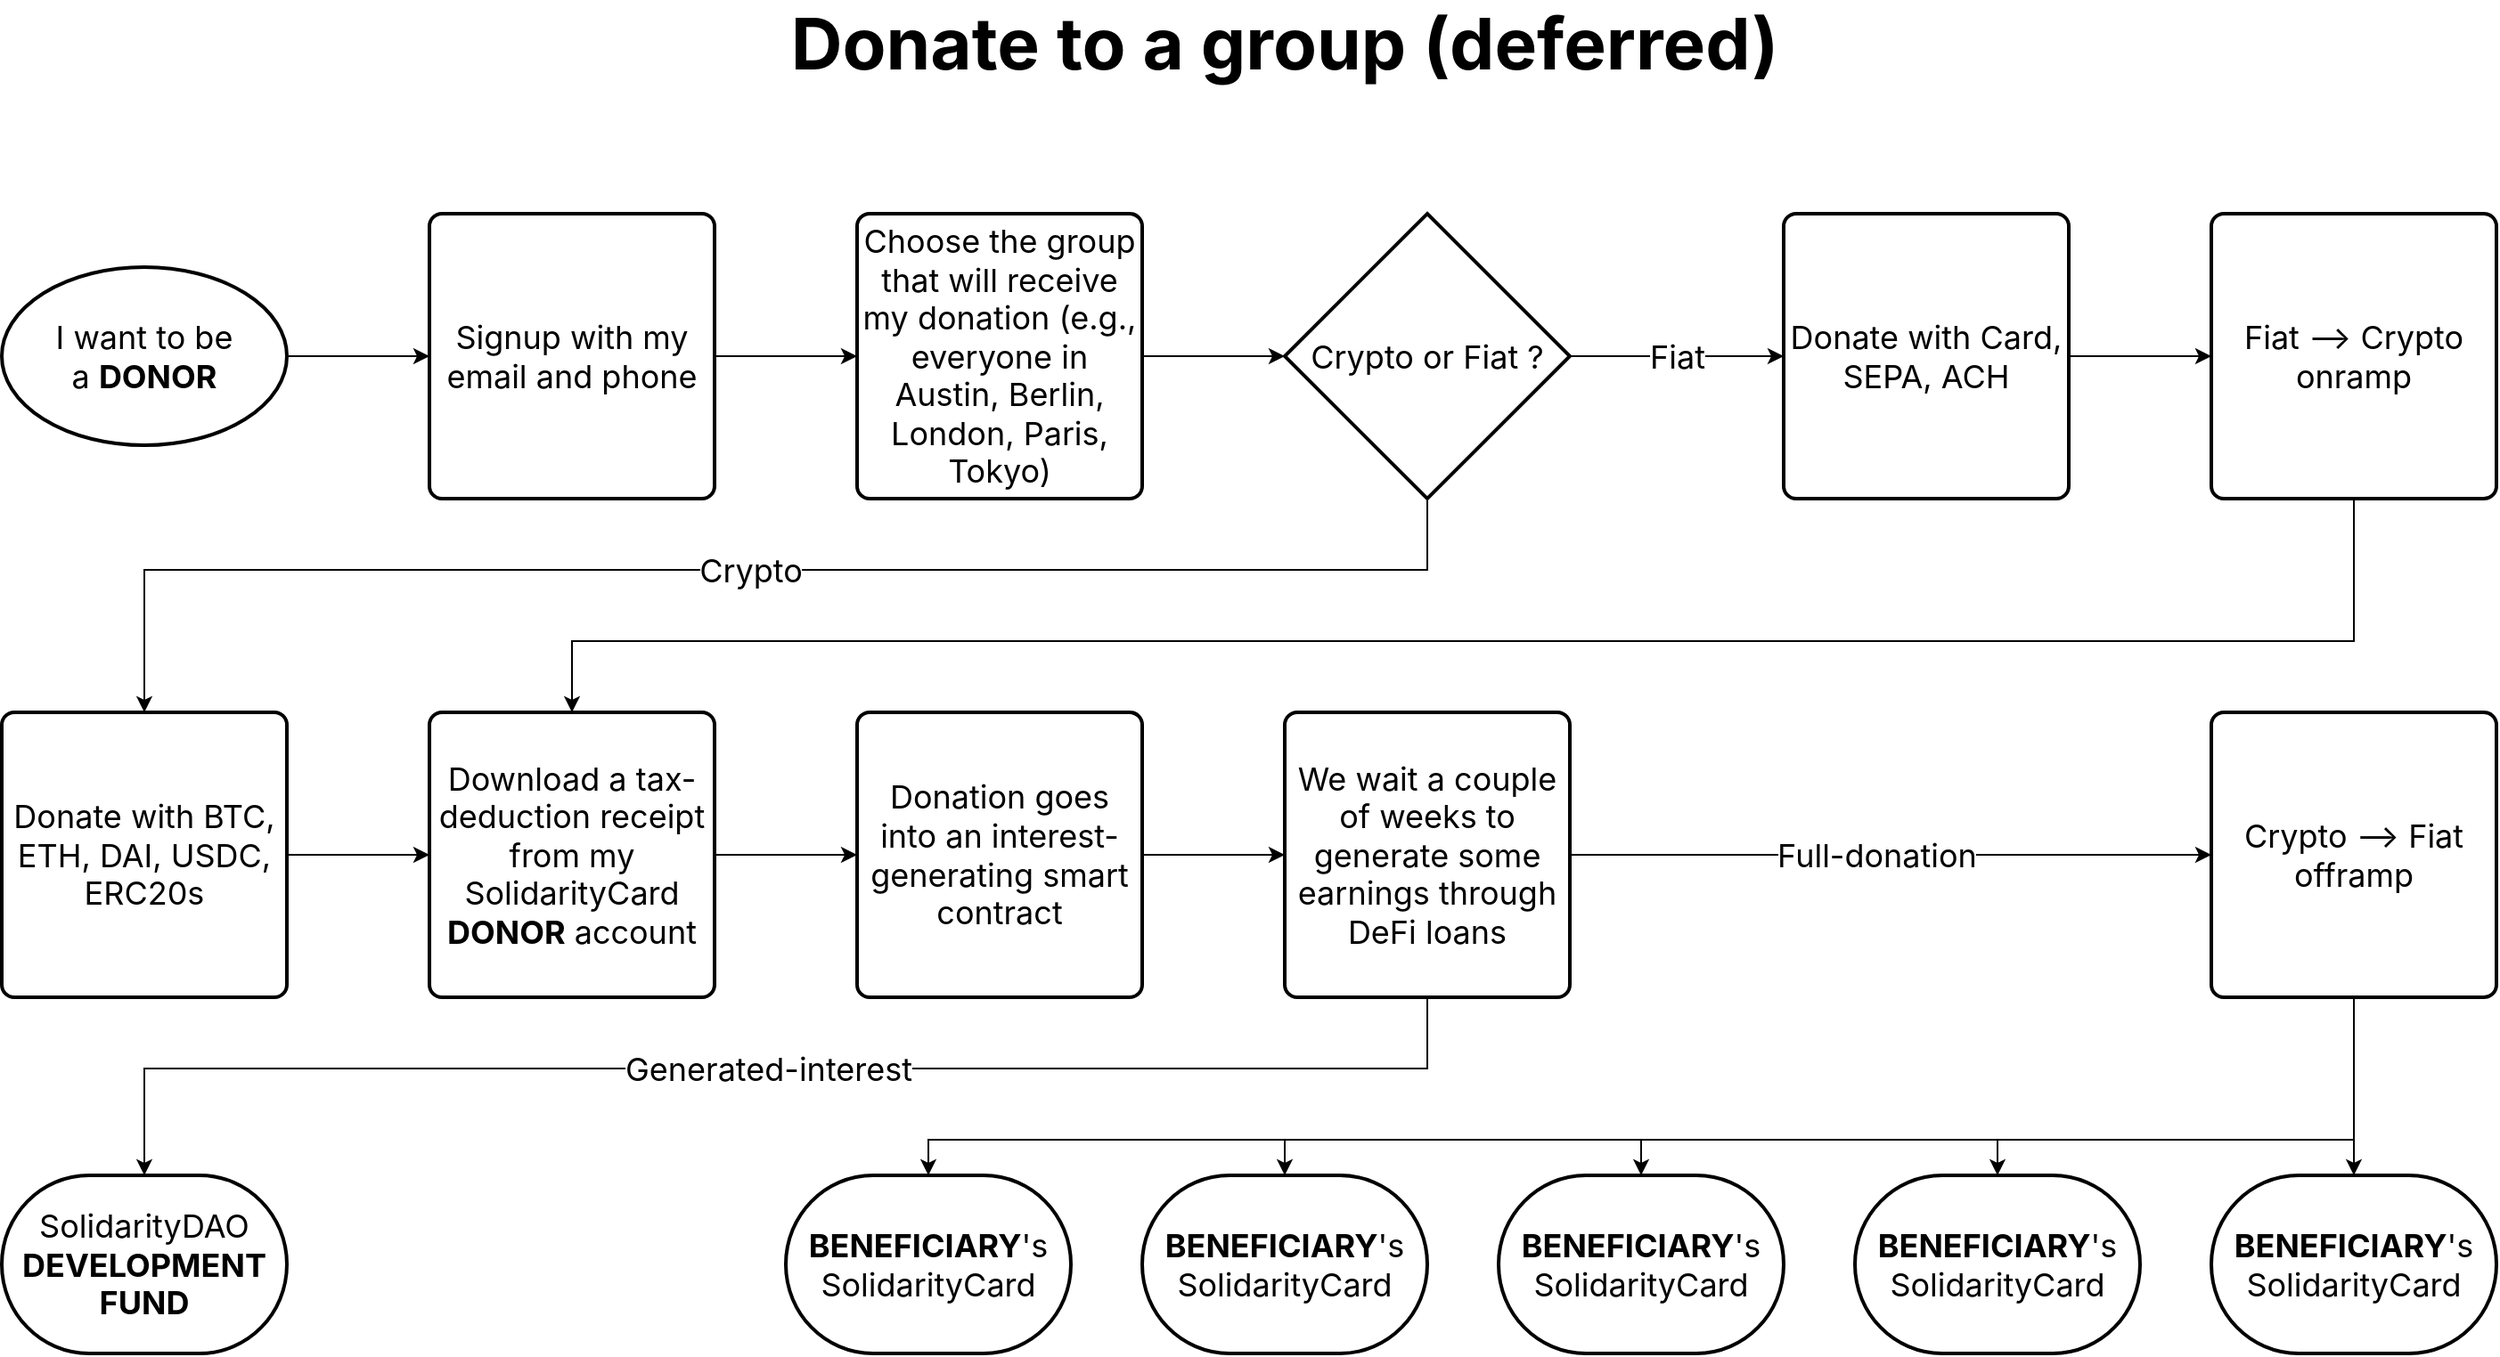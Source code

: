 <mxfile version="12.6.5" type="device"><diagram id="C5RBs43oDa-KdzZeNtuy" name="Page-1"><mxGraphModel dx="1720" dy="1142" grid="1" gridSize="10" guides="1" tooltips="1" connect="1" arrows="1" fold="1" page="1" pageScale="1" pageWidth="1600" pageHeight="900" math="0" shadow="0"><root><mxCell id="WIyWlLk6GJQsqaUBKTNV-0"/><mxCell id="WIyWlLk6GJQsqaUBKTNV-1" parent="WIyWlLk6GJQsqaUBKTNV-0"/><mxCell id="jl-ctW1CZzwCZrpfKcMk-42" style="edgeStyle=orthogonalEdgeStyle;rounded=0;orthogonalLoop=1;jettySize=auto;html=1;exitX=1;exitY=0.5;exitDx=0;exitDy=0;exitPerimeter=0;entryX=0;entryY=0.5;entryDx=0;entryDy=0;fontSize=18;fontFamily=SF Pro Text;" parent="WIyWlLk6GJQsqaUBKTNV-1" source="jl-ctW1CZzwCZrpfKcMk-0" target="jl-ctW1CZzwCZrpfKcMk-8" edge="1"><mxGeometry relative="1" as="geometry"/></mxCell><mxCell id="jl-ctW1CZzwCZrpfKcMk-0" value="&lt;font style=&quot;font-size: 18px&quot;&gt;I want to be a&amp;nbsp;&lt;b style=&quot;font-size: 18px&quot;&gt;DONOR&lt;/b&gt;&lt;/font&gt;" style="strokeWidth=2;html=1;shape=mxgraph.flowchart.start_1;whiteSpace=wrap;fontSize=18;fontFamily=SF Pro Text;" parent="WIyWlLk6GJQsqaUBKTNV-1" vertex="1"><mxGeometry x="80" y="190" width="160" height="100" as="geometry"/></mxCell><mxCell id="jl-ctW1CZzwCZrpfKcMk-52" value="" style="edgeStyle=orthogonalEdgeStyle;rounded=0;orthogonalLoop=1;jettySize=auto;html=1;fontSize=18;fontFamily=SF Pro Text;" parent="WIyWlLk6GJQsqaUBKTNV-1" source="jl-ctW1CZzwCZrpfKcMk-8" target="jl-ctW1CZzwCZrpfKcMk-51" edge="1"><mxGeometry relative="1" as="geometry"/></mxCell><mxCell id="jl-ctW1CZzwCZrpfKcMk-8" value="Signup with my email and phone" style="rounded=1;whiteSpace=wrap;html=1;absoluteArcSize=1;arcSize=14;strokeWidth=2;shadow=0;fontFamily=SF Pro Text;fontSize=18;" parent="WIyWlLk6GJQsqaUBKTNV-1" vertex="1"><mxGeometry x="320" y="160" width="160" height="160" as="geometry"/></mxCell><mxCell id="jl-ctW1CZzwCZrpfKcMk-53" style="edgeStyle=orthogonalEdgeStyle;rounded=0;orthogonalLoop=1;jettySize=auto;html=1;exitX=1;exitY=0.5;exitDx=0;exitDy=0;entryX=0;entryY=0.5;entryDx=0;entryDy=0;entryPerimeter=0;fontSize=18;fontFamily=SF Pro Text;" parent="WIyWlLk6GJQsqaUBKTNV-1" source="jl-ctW1CZzwCZrpfKcMk-51" target="jl-ctW1CZzwCZrpfKcMk-12" edge="1"><mxGeometry relative="1" as="geometry"/></mxCell><mxCell id="jl-ctW1CZzwCZrpfKcMk-51" value="Choose the group that will receive my donation (e.g., everyone in Austin, Berlin, London, Paris, Tokyo)" style="rounded=1;whiteSpace=wrap;html=1;absoluteArcSize=1;arcSize=14;strokeWidth=2;shadow=0;fontFamily=SF Pro Text;fontSize=18;" parent="WIyWlLk6GJQsqaUBKTNV-1" vertex="1"><mxGeometry x="560" y="160" width="160" height="160" as="geometry"/></mxCell><mxCell id="jl-ctW1CZzwCZrpfKcMk-21" value="Fiat" style="edgeStyle=orthogonalEdgeStyle;rounded=0;orthogonalLoop=1;jettySize=auto;html=1;exitX=1;exitY=0.5;exitDx=0;exitDy=0;exitPerimeter=0;entryX=0;entryY=0.5;entryDx=0;entryDy=0;fontSize=18;fontFamily=SF Pro Text;" parent="WIyWlLk6GJQsqaUBKTNV-1" source="jl-ctW1CZzwCZrpfKcMk-12" target="jl-ctW1CZzwCZrpfKcMk-18" edge="1"><mxGeometry relative="1" as="geometry"/></mxCell><mxCell id="jl-ctW1CZzwCZrpfKcMk-54" value="Crypto" style="edgeStyle=orthogonalEdgeStyle;rounded=0;orthogonalLoop=1;jettySize=auto;html=1;exitX=0.5;exitY=1;exitDx=0;exitDy=0;exitPerimeter=0;entryX=0.5;entryY=0;entryDx=0;entryDy=0;fontSize=18;fontFamily=SF Pro Text;" parent="WIyWlLk6GJQsqaUBKTNV-1" source="jl-ctW1CZzwCZrpfKcMk-12" target="jl-ctW1CZzwCZrpfKcMk-22" edge="1"><mxGeometry relative="1" as="geometry"><Array as="points"><mxPoint x="880" y="360"/><mxPoint x="160" y="360"/></Array></mxGeometry></mxCell><mxCell id="jl-ctW1CZzwCZrpfKcMk-12" value="Crypto or Fiat ?" style="strokeWidth=2;html=1;shape=mxgraph.flowchart.decision;whiteSpace=wrap;fontSize=18;fontFamily=SF Pro Text;" parent="WIyWlLk6GJQsqaUBKTNV-1" vertex="1"><mxGeometry x="800" y="160" width="160" height="160" as="geometry"/></mxCell><mxCell id="jl-ctW1CZzwCZrpfKcMk-44" value="" style="edgeStyle=orthogonalEdgeStyle;rounded=0;orthogonalLoop=1;jettySize=auto;html=1;fontSize=18;fontFamily=SF Pro Text;" parent="WIyWlLk6GJQsqaUBKTNV-1" source="jl-ctW1CZzwCZrpfKcMk-18" target="jl-ctW1CZzwCZrpfKcMk-43" edge="1"><mxGeometry relative="1" as="geometry"/></mxCell><mxCell id="jl-ctW1CZzwCZrpfKcMk-18" value="Donate with Card, SEPA, ACH" style="rounded=1;whiteSpace=wrap;html=1;absoluteArcSize=1;arcSize=14;strokeWidth=2;shadow=0;fontFamily=SF Pro Text;fontSize=18;" parent="WIyWlLk6GJQsqaUBKTNV-1" vertex="1"><mxGeometry x="1080" y="160" width="160" height="160" as="geometry"/></mxCell><mxCell id="jl-ctW1CZzwCZrpfKcMk-93" style="edgeStyle=orthogonalEdgeStyle;rounded=0;orthogonalLoop=1;jettySize=auto;html=1;exitX=0.5;exitY=1;exitDx=0;exitDy=0;entryX=0.5;entryY=0;entryDx=0;entryDy=0;fontSize=18;fontFamily=SF Pro Text;" parent="WIyWlLk6GJQsqaUBKTNV-1" source="jl-ctW1CZzwCZrpfKcMk-43" target="jl-ctW1CZzwCZrpfKcMk-26" edge="1"><mxGeometry relative="1" as="geometry"><Array as="points"><mxPoint x="1400" y="400"/><mxPoint x="400" y="400"/></Array></mxGeometry></mxCell><mxCell id="jl-ctW1CZzwCZrpfKcMk-43" value="Fiat --&amp;gt; Crypto onramp" style="rounded=1;whiteSpace=wrap;html=1;absoluteArcSize=1;arcSize=14;strokeWidth=2;shadow=0;fontFamily=SF Pro Text;fontSize=18;" parent="WIyWlLk6GJQsqaUBKTNV-1" vertex="1"><mxGeometry x="1320" y="160" width="160" height="160" as="geometry"/></mxCell><mxCell id="jl-ctW1CZzwCZrpfKcMk-27" value="" style="edgeStyle=orthogonalEdgeStyle;rounded=0;orthogonalLoop=1;jettySize=auto;html=1;fontSize=18;fontFamily=SF Pro Text;" parent="WIyWlLk6GJQsqaUBKTNV-1" source="jl-ctW1CZzwCZrpfKcMk-22" target="jl-ctW1CZzwCZrpfKcMk-26" edge="1"><mxGeometry relative="1" as="geometry"/></mxCell><mxCell id="jl-ctW1CZzwCZrpfKcMk-22" value="Donate with BTC, ETH, DAI, USDC, ERC20s" style="rounded=1;whiteSpace=wrap;html=1;absoluteArcSize=1;arcSize=14;strokeWidth=2;shadow=0;fontFamily=SF Pro Text;fontSize=18;" parent="WIyWlLk6GJQsqaUBKTNV-1" vertex="1"><mxGeometry x="80" y="440" width="160" height="160" as="geometry"/></mxCell><mxCell id="jl-ctW1CZzwCZrpfKcMk-48" value="" style="edgeStyle=orthogonalEdgeStyle;rounded=0;orthogonalLoop=1;jettySize=auto;html=1;fontSize=18;fontFamily=SF Pro Text;" parent="WIyWlLk6GJQsqaUBKTNV-1" source="jl-ctW1CZzwCZrpfKcMk-26" target="jl-ctW1CZzwCZrpfKcMk-47" edge="1"><mxGeometry relative="1" as="geometry"/></mxCell><mxCell id="jl-ctW1CZzwCZrpfKcMk-26" value="Download a tax-deduction receipt from my SolidarityCard &lt;b&gt;DONOR&lt;/b&gt; account" style="rounded=1;whiteSpace=wrap;html=1;absoluteArcSize=1;arcSize=14;strokeWidth=2;shadow=0;fontFamily=SF Pro Text;fontSize=18;" parent="WIyWlLk6GJQsqaUBKTNV-1" vertex="1"><mxGeometry x="320" y="440" width="160" height="160" as="geometry"/></mxCell><mxCell id="jl-ctW1CZzwCZrpfKcMk-50" value="" style="edgeStyle=orthogonalEdgeStyle;rounded=0;orthogonalLoop=1;jettySize=auto;html=1;fontSize=18;fontFamily=SF Pro Text;" parent="WIyWlLk6GJQsqaUBKTNV-1" source="jl-ctW1CZzwCZrpfKcMk-47" target="jl-ctW1CZzwCZrpfKcMk-49" edge="1"><mxGeometry relative="1" as="geometry"/></mxCell><mxCell id="jl-ctW1CZzwCZrpfKcMk-47" value="Donation goes into an interest-generating smart contract" style="rounded=1;whiteSpace=wrap;html=1;absoluteArcSize=1;arcSize=14;strokeWidth=2;shadow=0;fontFamily=SF Pro Text;fontSize=18;" parent="WIyWlLk6GJQsqaUBKTNV-1" vertex="1"><mxGeometry x="560" y="440" width="160" height="160" as="geometry"/></mxCell><mxCell id="jl-ctW1CZzwCZrpfKcMk-56" value="" style="edgeStyle=orthogonalEdgeStyle;rounded=0;orthogonalLoop=1;jettySize=auto;html=1;fontSize=18;fontFamily=SF Pro Text;" parent="WIyWlLk6GJQsqaUBKTNV-1" source="jl-ctW1CZzwCZrpfKcMk-49" target="jl-ctW1CZzwCZrpfKcMk-55" edge="1"><mxGeometry relative="1" as="geometry"/></mxCell><mxCell id="jl-ctW1CZzwCZrpfKcMk-64" value="Full-donation" style="text;html=1;align=center;verticalAlign=middle;resizable=0;points=[];labelBackgroundColor=#ffffff;fontSize=18;fontFamily=SF Pro Text;" parent="jl-ctW1CZzwCZrpfKcMk-56" vertex="1" connectable="0"><mxGeometry x="-0.045" relative="1" as="geometry"><mxPoint as="offset"/></mxGeometry></mxCell><mxCell id="jl-ctW1CZzwCZrpfKcMk-62" value="Generated-interest" style="edgeStyle=orthogonalEdgeStyle;rounded=0;orthogonalLoop=1;jettySize=auto;html=1;exitX=0.5;exitY=1;exitDx=0;exitDy=0;entryX=0.5;entryY=0;entryDx=0;entryDy=0;entryPerimeter=0;fontSize=18;fontFamily=SF Pro Text;" parent="WIyWlLk6GJQsqaUBKTNV-1" source="jl-ctW1CZzwCZrpfKcMk-49" target="jl-ctW1CZzwCZrpfKcMk-61" edge="1"><mxGeometry relative="1" as="geometry"><Array as="points"><mxPoint x="880" y="640"/><mxPoint x="160" y="640"/></Array></mxGeometry></mxCell><mxCell id="jl-ctW1CZzwCZrpfKcMk-49" value="We wait a couple of weeks to generate some earnings through DeFi loans" style="rounded=1;whiteSpace=wrap;html=1;absoluteArcSize=1;arcSize=14;strokeWidth=2;shadow=0;fontFamily=SF Pro Text;fontSize=18;" parent="WIyWlLk6GJQsqaUBKTNV-1" vertex="1"><mxGeometry x="800" y="440" width="160" height="160" as="geometry"/></mxCell><mxCell id="jl-ctW1CZzwCZrpfKcMk-85" style="edgeStyle=orthogonalEdgeStyle;rounded=0;orthogonalLoop=1;jettySize=auto;html=1;exitX=0.5;exitY=1;exitDx=0;exitDy=0;entryX=0.5;entryY=0;entryDx=0;entryDy=0;entryPerimeter=0;fontSize=18;fontFamily=SF Pro Text;" parent="WIyWlLk6GJQsqaUBKTNV-1" source="jl-ctW1CZzwCZrpfKcMk-55" target="jl-ctW1CZzwCZrpfKcMk-69" edge="1"><mxGeometry relative="1" as="geometry"/></mxCell><mxCell id="jl-ctW1CZzwCZrpfKcMk-86" style="edgeStyle=orthogonalEdgeStyle;rounded=0;orthogonalLoop=1;jettySize=auto;html=1;exitX=0.5;exitY=1;exitDx=0;exitDy=0;entryX=0.5;entryY=0;entryDx=0;entryDy=0;entryPerimeter=0;fontSize=18;fontFamily=SF Pro Text;" parent="WIyWlLk6GJQsqaUBKTNV-1" source="jl-ctW1CZzwCZrpfKcMk-55" target="jl-ctW1CZzwCZrpfKcMk-68" edge="1"><mxGeometry relative="1" as="geometry"><Array as="points"><mxPoint x="1360" y="680"/><mxPoint x="1160" y="680"/></Array></mxGeometry></mxCell><mxCell id="jl-ctW1CZzwCZrpfKcMk-87" style="edgeStyle=orthogonalEdgeStyle;rounded=0;orthogonalLoop=1;jettySize=auto;html=1;exitX=0.5;exitY=1;exitDx=0;exitDy=0;entryX=0.5;entryY=0;entryDx=0;entryDy=0;entryPerimeter=0;fontSize=18;fontFamily=SF Pro Text;" parent="WIyWlLk6GJQsqaUBKTNV-1" source="jl-ctW1CZzwCZrpfKcMk-55" target="jl-ctW1CZzwCZrpfKcMk-67" edge="1"><mxGeometry relative="1" as="geometry"><Array as="points"><mxPoint x="1360" y="680"/><mxPoint x="960" y="680"/></Array></mxGeometry></mxCell><mxCell id="jl-ctW1CZzwCZrpfKcMk-88" style="edgeStyle=orthogonalEdgeStyle;rounded=0;orthogonalLoop=1;jettySize=auto;html=1;exitX=0.5;exitY=1;exitDx=0;exitDy=0;entryX=0.5;entryY=0;entryDx=0;entryDy=0;entryPerimeter=0;fontSize=18;fontFamily=SF Pro Text;" parent="WIyWlLk6GJQsqaUBKTNV-1" source="jl-ctW1CZzwCZrpfKcMk-55" target="jl-ctW1CZzwCZrpfKcMk-66" edge="1"><mxGeometry relative="1" as="geometry"><Array as="points"><mxPoint x="1360" y="680"/><mxPoint x="760" y="680"/></Array></mxGeometry></mxCell><mxCell id="jl-ctW1CZzwCZrpfKcMk-89" style="edgeStyle=orthogonalEdgeStyle;rounded=0;orthogonalLoop=1;jettySize=auto;html=1;exitX=0.5;exitY=1;exitDx=0;exitDy=0;entryX=0.5;entryY=0;entryDx=0;entryDy=0;entryPerimeter=0;fontSize=18;fontFamily=SF Pro Text;" parent="WIyWlLk6GJQsqaUBKTNV-1" source="jl-ctW1CZzwCZrpfKcMk-55" target="jl-ctW1CZzwCZrpfKcMk-36" edge="1"><mxGeometry relative="1" as="geometry"><Array as="points"><mxPoint x="1360" y="680"/><mxPoint x="560" y="680"/></Array></mxGeometry></mxCell><mxCell id="jl-ctW1CZzwCZrpfKcMk-55" value="Crypto --&amp;gt; Fiat offramp" style="rounded=1;whiteSpace=wrap;html=1;absoluteArcSize=1;arcSize=14;strokeWidth=2;shadow=0;fontFamily=SF Pro Text;fontSize=18;" parent="WIyWlLk6GJQsqaUBKTNV-1" vertex="1"><mxGeometry x="1320" y="440" width="160" height="160" as="geometry"/></mxCell><mxCell id="jl-ctW1CZzwCZrpfKcMk-36" value="&lt;b&gt;BENEFICIARY&lt;/b&gt;'s SolidarityCard" style="strokeWidth=2;html=1;shape=mxgraph.flowchart.terminator;whiteSpace=wrap;fontSize=18;fontFamily=SF Pro Text;" parent="WIyWlLk6GJQsqaUBKTNV-1" vertex="1"><mxGeometry x="520" y="700" width="160" height="100" as="geometry"/></mxCell><mxCell id="jl-ctW1CZzwCZrpfKcMk-61" value="SolidarityDAO &lt;b&gt;DEVELOPMENT FUND&lt;/b&gt;" style="strokeWidth=2;html=1;shape=mxgraph.flowchart.terminator;whiteSpace=wrap;fontSize=18;fontFamily=SF Pro Text;" parent="WIyWlLk6GJQsqaUBKTNV-1" vertex="1"><mxGeometry x="80" y="700" width="160" height="100" as="geometry"/></mxCell><mxCell id="jl-ctW1CZzwCZrpfKcMk-66" value="&lt;b&gt;BENEFICIARY&lt;/b&gt;'s SolidarityCard" style="strokeWidth=2;html=1;shape=mxgraph.flowchart.terminator;whiteSpace=wrap;fontSize=18;fontFamily=SF Pro Text;" parent="WIyWlLk6GJQsqaUBKTNV-1" vertex="1"><mxGeometry x="720" y="700" width="160" height="100" as="geometry"/></mxCell><mxCell id="jl-ctW1CZzwCZrpfKcMk-67" value="&lt;b&gt;BENEFICIARY&lt;/b&gt;'s SolidarityCard" style="strokeWidth=2;html=1;shape=mxgraph.flowchart.terminator;whiteSpace=wrap;fontSize=18;fontFamily=SF Pro Text;" parent="WIyWlLk6GJQsqaUBKTNV-1" vertex="1"><mxGeometry x="920" y="700" width="160" height="100" as="geometry"/></mxCell><mxCell id="jl-ctW1CZzwCZrpfKcMk-68" value="&lt;b&gt;BENEFICIARY&lt;/b&gt;'s SolidarityCard" style="strokeWidth=2;html=1;shape=mxgraph.flowchart.terminator;whiteSpace=wrap;fontSize=18;fontFamily=SF Pro Text;" parent="WIyWlLk6GJQsqaUBKTNV-1" vertex="1"><mxGeometry x="1120" y="700" width="160" height="100" as="geometry"/></mxCell><mxCell id="jl-ctW1CZzwCZrpfKcMk-69" value="&lt;b&gt;BENEFICIARY&lt;/b&gt;'s SolidarityCard" style="strokeWidth=2;html=1;shape=mxgraph.flowchart.terminator;whiteSpace=wrap;fontSize=18;fontFamily=SF Pro Text;" parent="WIyWlLk6GJQsqaUBKTNV-1" vertex="1"><mxGeometry x="1320" y="700" width="160" height="100" as="geometry"/></mxCell><mxCell id="XLB568OJuryrPQ0NBy3n-0" value="Donate to a group (deferred)" style="text;html=1;strokeColor=none;fillColor=none;align=center;verticalAlign=middle;whiteSpace=wrap;rounded=0;fontFamily=SF Pro Text;fontSize=40;fontStyle=1" vertex="1" parent="WIyWlLk6GJQsqaUBKTNV-1"><mxGeometry x="520" y="40" width="560" height="48" as="geometry"/></mxCell></root></mxGraphModel></diagram></mxfile>